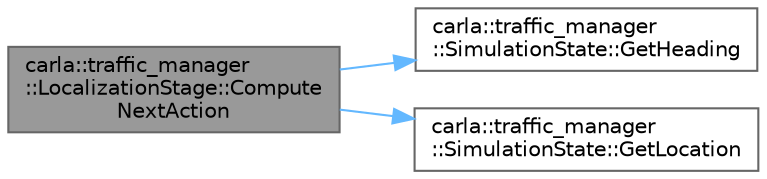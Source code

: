 digraph "carla::traffic_manager::LocalizationStage::ComputeNextAction"
{
 // INTERACTIVE_SVG=YES
 // LATEX_PDF_SIZE
  bgcolor="transparent";
  edge [fontname=Helvetica,fontsize=10,labelfontname=Helvetica,labelfontsize=10];
  node [fontname=Helvetica,fontsize=10,shape=box,height=0.2,width=0.4];
  rankdir="LR";
  Node1 [id="Node000001",label="carla::traffic_manager\l::LocalizationStage::Compute\lNextAction",height=0.2,width=0.4,color="gray40", fillcolor="grey60", style="filled", fontcolor="black",tooltip=" "];
  Node1 -> Node2 [id="edge1_Node000001_Node000002",color="steelblue1",style="solid",tooltip=" "];
  Node2 [id="Node000002",label="carla::traffic_manager\l::SimulationState::GetHeading",height=0.2,width=0.4,color="grey40", fillcolor="white", style="filled",URL="$d9/d2b/classcarla_1_1traffic__manager_1_1SimulationState.html#a81f26b51d085034ab1319004cada6468",tooltip=" "];
  Node1 -> Node3 [id="edge2_Node000001_Node000003",color="steelblue1",style="solid",tooltip=" "];
  Node3 [id="Node000003",label="carla::traffic_manager\l::SimulationState::GetLocation",height=0.2,width=0.4,color="grey40", fillcolor="white", style="filled",URL="$d9/d2b/classcarla_1_1traffic__manager_1_1SimulationState.html#a59ede59f9972bf3dd9fc2c4b6b1e8233",tooltip=" "];
}
